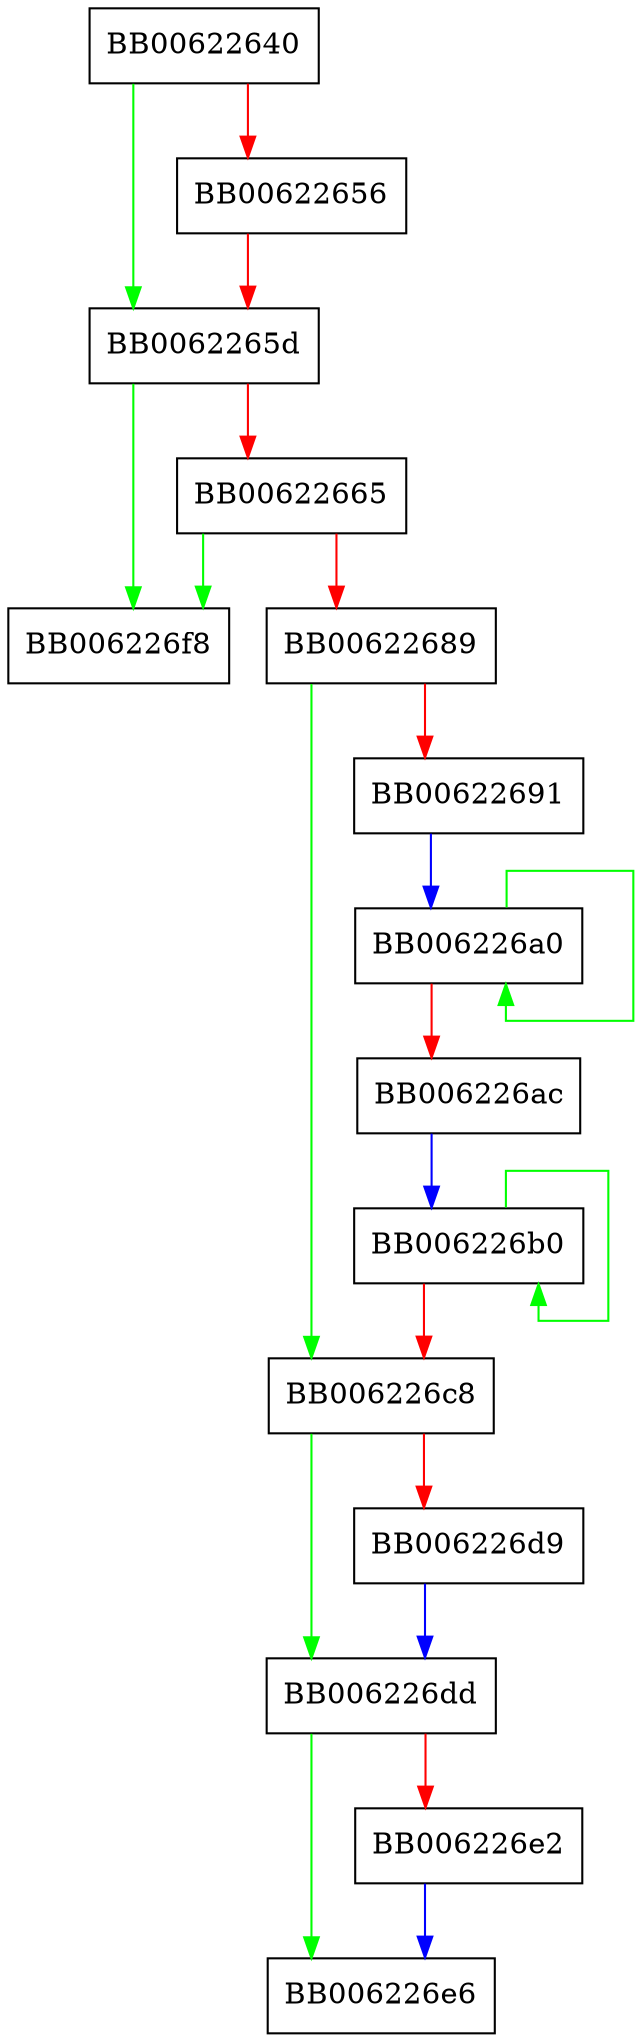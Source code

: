 digraph OPENSSL_asc2uni {
  node [shape="box"];
  graph [splines=ortho];
  BB00622640 -> BB0062265d [color="green"];
  BB00622640 -> BB00622656 [color="red"];
  BB00622656 -> BB0062265d [color="red"];
  BB0062265d -> BB006226f8 [color="green"];
  BB0062265d -> BB00622665 [color="red"];
  BB00622665 -> BB006226f8 [color="green"];
  BB00622665 -> BB00622689 [color="red"];
  BB00622689 -> BB006226c8 [color="green"];
  BB00622689 -> BB00622691 [color="red"];
  BB00622691 -> BB006226a0 [color="blue"];
  BB006226a0 -> BB006226a0 [color="green"];
  BB006226a0 -> BB006226ac [color="red"];
  BB006226ac -> BB006226b0 [color="blue"];
  BB006226b0 -> BB006226b0 [color="green"];
  BB006226b0 -> BB006226c8 [color="red"];
  BB006226c8 -> BB006226dd [color="green"];
  BB006226c8 -> BB006226d9 [color="red"];
  BB006226d9 -> BB006226dd [color="blue"];
  BB006226dd -> BB006226e6 [color="green"];
  BB006226dd -> BB006226e2 [color="red"];
  BB006226e2 -> BB006226e6 [color="blue"];
}